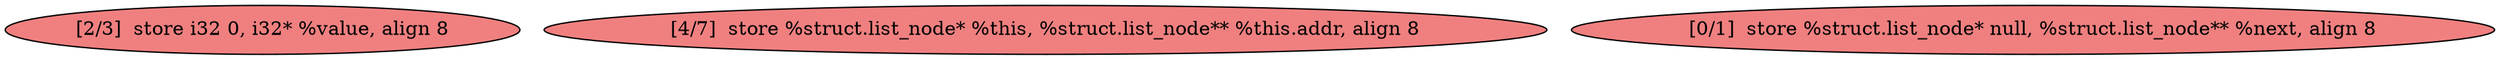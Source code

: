 
digraph G {


node196 [fillcolor=lightcoral,label="[2/3]  store i32 0, i32* %value, align 8",shape=ellipse,style=filled ]
node198 [fillcolor=lightcoral,label="[4/7]  store %struct.list_node* %this, %struct.list_node** %this.addr, align 8",shape=ellipse,style=filled ]
node197 [fillcolor=lightcoral,label="[0/1]  store %struct.list_node* null, %struct.list_node** %next, align 8",shape=ellipse,style=filled ]



}
